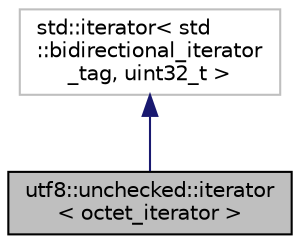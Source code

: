 digraph "utf8::unchecked::iterator&lt; octet_iterator &gt;"
{
  edge [fontname="Helvetica",fontsize="10",labelfontname="Helvetica",labelfontsize="10"];
  node [fontname="Helvetica",fontsize="10",shape=record];
  Node0 [label="utf8::unchecked::iterator\l\< octet_iterator \>",height=0.2,width=0.4,color="black", fillcolor="grey75", style="filled", fontcolor="black"];
  Node1 -> Node0 [dir="back",color="midnightblue",fontsize="10",style="solid"];
  Node1 [label="std::iterator\< std\l::bidirectional_iterator\l_tag, uint32_t \>",height=0.2,width=0.4,color="grey75", fillcolor="white", style="filled"];
}
